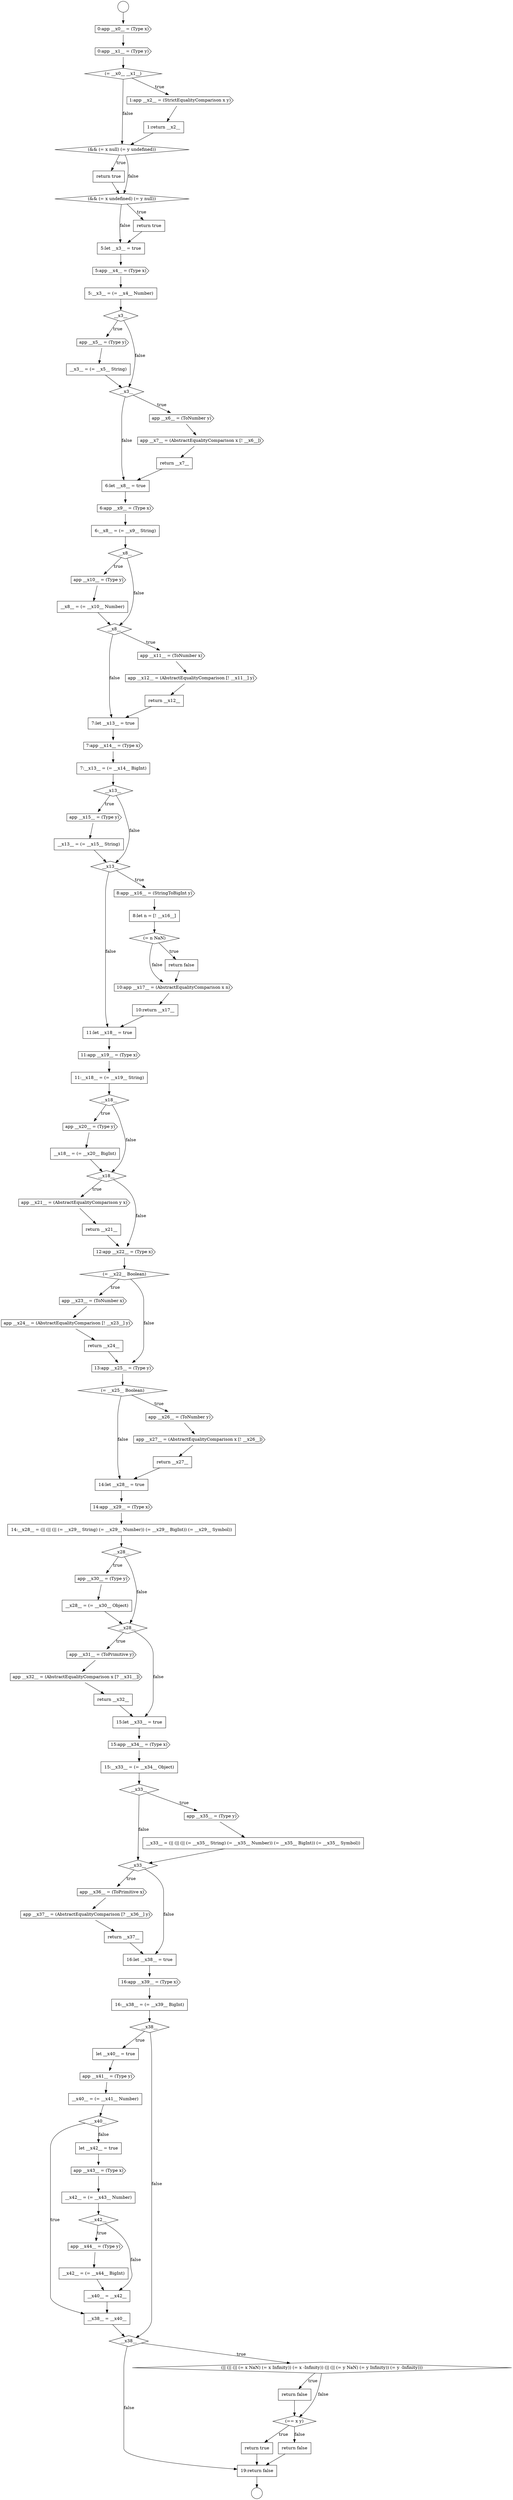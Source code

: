 digraph {
  node942 [shape=none, margin=0, label=<<font color="black">
    <table border="0" cellborder="1" cellspacing="0" cellpadding="10">
      <tr><td align="left">__x3__ = (= __x5__ String)</td></tr>
    </table>
  </font>> color="black" fillcolor="white" style=filled]
  node965 [shape=none, margin=0, label=<<font color="black">
    <table border="0" cellborder="1" cellspacing="0" cellpadding="10">
      <tr><td align="left">8:let n = [! __x16__]</td></tr>
    </table>
  </font>> color="black" fillcolor="white" style=filled]
  node951 [shape=cds, label=<<font color="black">app __x10__ = (Type y)</font>> color="black" fillcolor="white" style=filled]
  node1024 [shape=none, margin=0, label=<<font color="black">
    <table border="0" cellborder="1" cellspacing="0" cellpadding="10">
      <tr><td align="left">__x38__ = __x40__</td></tr>
    </table>
  </font>> color="black" fillcolor="white" style=filled]
  node1031 [shape=none, margin=0, label=<<font color="black">
    <table border="0" cellborder="1" cellspacing="0" cellpadding="10">
      <tr><td align="left">19:return false</td></tr>
    </table>
  </font>> color="black" fillcolor="white" style=filled]
  node962 [shape=none, margin=0, label=<<font color="black">
    <table border="0" cellborder="1" cellspacing="0" cellpadding="10">
      <tr><td align="left">__x13__ = (= __x15__ String)</td></tr>
    </table>
  </font>> color="black" fillcolor="white" style=filled]
  node941 [shape=cds, label=<<font color="black">app __x5__ = (Type y)</font>> color="black" fillcolor="white" style=filled]
  node977 [shape=cds, label=<<font color="black">app __x21__ = (AbstractEqualityComparison y x)</font>> color="black" fillcolor="white" style=filled]
  node1005 [shape=diamond, label=<<font color="black">__x33__</font>> color="black" fillcolor="white" style=filled]
  node994 [shape=none, margin=0, label=<<font color="black">
    <table border="0" cellborder="1" cellspacing="0" cellpadding="10">
      <tr><td align="left">__x28__ = (= __x30__ Object)</td></tr>
    </table>
  </font>> color="black" fillcolor="white" style=filled]
  node945 [shape=cds, label=<<font color="black">app __x7__ = (AbstractEqualityComparison x [! __x6__])</font>> color="black" fillcolor="white" style=filled]
  node930 [shape=diamond, label=<<font color="black">(= __x0__ __x1__)</font>> color="black" fillcolor="white" style=filled]
  node1001 [shape=none, margin=0, label=<<font color="black">
    <table border="0" cellborder="1" cellspacing="0" cellpadding="10">
      <tr><td align="left">15:__x33__ = (= __x34__ Object)</td></tr>
    </table>
  </font>> color="black" fillcolor="white" style=filled]
  node973 [shape=diamond, label=<<font color="black">__x18__</font>> color="black" fillcolor="white" style=filled]
  node934 [shape=none, margin=0, label=<<font color="black">
    <table border="0" cellborder="1" cellspacing="0" cellpadding="10">
      <tr><td align="left">return true</td></tr>
    </table>
  </font>> color="black" fillcolor="white" style=filled]
  node949 [shape=none, margin=0, label=<<font color="black">
    <table border="0" cellborder="1" cellspacing="0" cellpadding="10">
      <tr><td align="left">6:__x8__ = (= __x9__ String)</td></tr>
    </table>
  </font>> color="black" fillcolor="white" style=filled]
  node969 [shape=none, margin=0, label=<<font color="black">
    <table border="0" cellborder="1" cellspacing="0" cellpadding="10">
      <tr><td align="left">10:return __x17__</td></tr>
    </table>
  </font>> color="black" fillcolor="white" style=filled]
  node1013 [shape=none, margin=0, label=<<font color="black">
    <table border="0" cellborder="1" cellspacing="0" cellpadding="10">
      <tr><td align="left">let __x40__ = true</td></tr>
    </table>
  </font>> color="black" fillcolor="white" style=filled]
  node937 [shape=none, margin=0, label=<<font color="black">
    <table border="0" cellborder="1" cellspacing="0" cellpadding="10">
      <tr><td align="left">5:let __x3__ = true</td></tr>
    </table>
  </font>> color="black" fillcolor="white" style=filled]
  node1020 [shape=diamond, label=<<font color="black">__x42__</font>> color="black" fillcolor="white" style=filled]
  node966 [shape=diamond, label=<<font color="black">(= n NaN)</font>> color="black" fillcolor="white" style=filled]
  node981 [shape=cds, label=<<font color="black">app __x23__ = (ToNumber x)</font>> color="black" fillcolor="white" style=filled]
  node956 [shape=none, margin=0, label=<<font color="black">
    <table border="0" cellborder="1" cellspacing="0" cellpadding="10">
      <tr><td align="left">return __x12__</td></tr>
    </table>
  </font>> color="black" fillcolor="white" style=filled]
  node998 [shape=none, margin=0, label=<<font color="black">
    <table border="0" cellborder="1" cellspacing="0" cellpadding="10">
      <tr><td align="left">return __x32__</td></tr>
    </table>
  </font>> color="black" fillcolor="white" style=filled]
  node988 [shape=none, margin=0, label=<<font color="black">
    <table border="0" cellborder="1" cellspacing="0" cellpadding="10">
      <tr><td align="left">return __x27__</td></tr>
    </table>
  </font>> color="black" fillcolor="white" style=filled]
  node957 [shape=none, margin=0, label=<<font color="black">
    <table border="0" cellborder="1" cellspacing="0" cellpadding="10">
      <tr><td align="left">7:let __x13__ = true</td></tr>
    </table>
  </font>> color="black" fillcolor="white" style=filled]
  node1021 [shape=cds, label=<<font color="black">app __x44__ = (Type y)</font>> color="black" fillcolor="white" style=filled]
  node952 [shape=none, margin=0, label=<<font color="black">
    <table border="0" cellborder="1" cellspacing="0" cellpadding="10">
      <tr><td align="left">__x8__ = (= __x10__ Number)</td></tr>
    </table>
  </font>> color="black" fillcolor="white" style=filled]
  node1027 [shape=none, margin=0, label=<<font color="black">
    <table border="0" cellborder="1" cellspacing="0" cellpadding="10">
      <tr><td align="left">return false</td></tr>
    </table>
  </font>> color="black" fillcolor="white" style=filled]
  node974 [shape=cds, label=<<font color="black">app __x20__ = (Type y)</font>> color="black" fillcolor="white" style=filled]
  node1012 [shape=diamond, label=<<font color="black">__x38__</font>> color="black" fillcolor="white" style=filled]
  node948 [shape=cds, label=<<font color="black">6:app __x9__ = (Type x)</font>> color="black" fillcolor="white" style=filled]
  node1017 [shape=none, margin=0, label=<<font color="black">
    <table border="0" cellborder="1" cellspacing="0" cellpadding="10">
      <tr><td align="left">let __x42__ = true</td></tr>
    </table>
  </font>> color="black" fillcolor="white" style=filled]
  node980 [shape=diamond, label=<<font color="black">(= __x22__ Boolean)</font>> color="black" fillcolor="white" style=filled]
  node1006 [shape=cds, label=<<font color="black">app __x36__ = (ToPrimitive x)</font>> color="black" fillcolor="white" style=filled]
  node989 [shape=none, margin=0, label=<<font color="black">
    <table border="0" cellborder="1" cellspacing="0" cellpadding="10">
      <tr><td align="left">14:let __x28__ = true</td></tr>
    </table>
  </font>> color="black" fillcolor="white" style=filled]
  node1028 [shape=diamond, label=<<font color="black">(== x y)</font>> color="black" fillcolor="white" style=filled]
  node933 [shape=diamond, label=<<font color="black">(&amp;&amp; (= x null) (= y undefined))</font>> color="black" fillcolor="white" style=filled]
  node1016 [shape=diamond, label=<<font color="black">__x40__</font>> color="black" fillcolor="white" style=filled]
  node970 [shape=none, margin=0, label=<<font color="black">
    <table border="0" cellborder="1" cellspacing="0" cellpadding="10">
      <tr><td align="left">11:let __x18__ = true</td></tr>
    </table>
  </font>> color="black" fillcolor="white" style=filled]
  node997 [shape=cds, label=<<font color="black">app __x32__ = (AbstractEqualityComparison x [? __x31__])</font>> color="black" fillcolor="white" style=filled]
  node985 [shape=diamond, label=<<font color="black">(= __x25__ Boolean)</font>> color="black" fillcolor="white" style=filled]
  node984 [shape=cds, label=<<font color="black">13:app __x25__ = (Type y)</font>> color="black" fillcolor="white" style=filled]
  node1002 [shape=diamond, label=<<font color="black">__x33__</font>> color="black" fillcolor="white" style=filled]
  node938 [shape=cds, label=<<font color="black">5:app __x4__ = (Type x)</font>> color="black" fillcolor="white" style=filled]
  node1026 [shape=diamond, label=<<font color="black">(|| (|| (|| (= x NaN) (= x Infinity)) (= x -Infinity)) (|| (|| (= y NaN) (= y Infinity)) (= y -Infinity)))</font>> color="black" fillcolor="white" style=filled]
  node953 [shape=diamond, label=<<font color="black">__x8__</font>> color="black" fillcolor="white" style=filled]
  node926 [shape=circle label=" " color="black" fillcolor="white" style=filled]
  node975 [shape=none, margin=0, label=<<font color="black">
    <table border="0" cellborder="1" cellspacing="0" cellpadding="10">
      <tr><td align="left">__x18__ = (= __x20__ BigInt)</td></tr>
    </table>
  </font>> color="black" fillcolor="white" style=filled]
  node1007 [shape=cds, label=<<font color="black">app __x37__ = (AbstractEqualityComparison [? __x36__] y)</font>> color="black" fillcolor="white" style=filled]
  node958 [shape=cds, label=<<font color="black">7:app __x14__ = (Type x)</font>> color="black" fillcolor="white" style=filled]
  node936 [shape=none, margin=0, label=<<font color="black">
    <table border="0" cellborder="1" cellspacing="0" cellpadding="10">
      <tr><td align="left">return true</td></tr>
    </table>
  </font>> color="black" fillcolor="white" style=filled]
  node947 [shape=none, margin=0, label=<<font color="black">
    <table border="0" cellborder="1" cellspacing="0" cellpadding="10">
      <tr><td align="left">6:let __x8__ = true</td></tr>
    </table>
  </font>> color="black" fillcolor="white" style=filled]
  node979 [shape=cds, label=<<font color="black">12:app __x22__ = (Type x)</font>> color="black" fillcolor="white" style=filled]
  node1011 [shape=none, margin=0, label=<<font color="black">
    <table border="0" cellborder="1" cellspacing="0" cellpadding="10">
      <tr><td align="left">16:__x38__ = (= __x39__ BigInt)</td></tr>
    </table>
  </font>> color="black" fillcolor="white" style=filled]
  node990 [shape=cds, label=<<font color="black">14:app __x29__ = (Type x)</font>> color="black" fillcolor="white" style=filled]
  node996 [shape=cds, label=<<font color="black">app __x31__ = (ToPrimitive y)</font>> color="black" fillcolor="white" style=filled]
  node1029 [shape=none, margin=0, label=<<font color="black">
    <table border="0" cellborder="1" cellspacing="0" cellpadding="10">
      <tr><td align="left">return true</td></tr>
    </table>
  </font>> color="black" fillcolor="white" style=filled]
  node964 [shape=cds, label=<<font color="black">8:app __x16__ = (StringToBigInt y)</font>> color="black" fillcolor="white" style=filled]
  node932 [shape=none, margin=0, label=<<font color="black">
    <table border="0" cellborder="1" cellspacing="0" cellpadding="10">
      <tr><td align="left">1:return __x2__</td></tr>
    </table>
  </font>> color="black" fillcolor="white" style=filled]
  node943 [shape=diamond, label=<<font color="black">__x3__</font>> color="black" fillcolor="white" style=filled]
  node1022 [shape=none, margin=0, label=<<font color="black">
    <table border="0" cellborder="1" cellspacing="0" cellpadding="10">
      <tr><td align="left">__x42__ = (= __x44__ BigInt)</td></tr>
    </table>
  </font>> color="black" fillcolor="white" style=filled]
  node983 [shape=none, margin=0, label=<<font color="black">
    <table border="0" cellborder="1" cellspacing="0" cellpadding="10">
      <tr><td align="left">return __x24__</td></tr>
    </table>
  </font>> color="black" fillcolor="white" style=filled]
  node959 [shape=none, margin=0, label=<<font color="black">
    <table border="0" cellborder="1" cellspacing="0" cellpadding="10">
      <tr><td align="left">7:__x13__ = (= __x14__ BigInt)</td></tr>
    </table>
  </font>> color="black" fillcolor="white" style=filled]
  node1015 [shape=none, margin=0, label=<<font color="black">
    <table border="0" cellborder="1" cellspacing="0" cellpadding="10">
      <tr><td align="left">__x40__ = (= __x41__ Number)</td></tr>
    </table>
  </font>> color="black" fillcolor="white" style=filled]
  node986 [shape=cds, label=<<font color="black">app __x26__ = (ToNumber y)</font>> color="black" fillcolor="white" style=filled]
  node1000 [shape=cds, label=<<font color="black">15:app __x34__ = (Type x)</font>> color="black" fillcolor="white" style=filled]
  node944 [shape=cds, label=<<font color="black">app __x6__ = (ToNumber y)</font>> color="black" fillcolor="white" style=filled]
  node927 [shape=circle label=" " color="black" fillcolor="white" style=filled]
  node939 [shape=none, margin=0, label=<<font color="black">
    <table border="0" cellborder="1" cellspacing="0" cellpadding="10">
      <tr><td align="left">5:__x3__ = (= __x4__ Number)</td></tr>
    </table>
  </font>> color="black" fillcolor="white" style=filled]
  node1018 [shape=cds, label=<<font color="black">app __x43__ = (Type x)</font>> color="black" fillcolor="white" style=filled]
  node968 [shape=cds, label=<<font color="black">10:app __x17__ = (AbstractEqualityComparison x n)</font>> color="black" fillcolor="white" style=filled]
  node1003 [shape=cds, label=<<font color="black">app __x35__ = (Type y)</font>> color="black" fillcolor="white" style=filled]
  node1025 [shape=diamond, label=<<font color="black">__x38__</font>> color="black" fillcolor="white" style=filled]
  node971 [shape=cds, label=<<font color="black">11:app __x19__ = (Type x)</font>> color="black" fillcolor="white" style=filled]
  node954 [shape=cds, label=<<font color="black">app __x11__ = (ToNumber x)</font>> color="black" fillcolor="white" style=filled]
  node993 [shape=cds, label=<<font color="black">app __x30__ = (Type y)</font>> color="black" fillcolor="white" style=filled]
  node1023 [shape=none, margin=0, label=<<font color="black">
    <table border="0" cellborder="1" cellspacing="0" cellpadding="10">
      <tr><td align="left">__x40__ = __x42__</td></tr>
    </table>
  </font>> color="black" fillcolor="white" style=filled]
  node978 [shape=none, margin=0, label=<<font color="black">
    <table border="0" cellborder="1" cellspacing="0" cellpadding="10">
      <tr><td align="left">return __x21__</td></tr>
    </table>
  </font>> color="black" fillcolor="white" style=filled]
  node1008 [shape=none, margin=0, label=<<font color="black">
    <table border="0" cellborder="1" cellspacing="0" cellpadding="10">
      <tr><td align="left">return __x37__</td></tr>
    </table>
  </font>> color="black" fillcolor="white" style=filled]
  node991 [shape=none, margin=0, label=<<font color="black">
    <table border="0" cellborder="1" cellspacing="0" cellpadding="10">
      <tr><td align="left">14:__x28__ = (|| (|| (|| (= __x29__ String) (= __x29__ Number)) (= __x29__ BigInt)) (= __x29__ Symbol))</td></tr>
    </table>
  </font>> color="black" fillcolor="white" style=filled]
  node931 [shape=cds, label=<<font color="black">1:app __x2__ = (StrictEqualityComparison x y)</font>> color="black" fillcolor="white" style=filled]
  node976 [shape=diamond, label=<<font color="black">__x18__</font>> color="black" fillcolor="white" style=filled]
  node1010 [shape=cds, label=<<font color="black">16:app __x39__ = (Type x)</font>> color="black" fillcolor="white" style=filled]
  node961 [shape=cds, label=<<font color="black">app __x15__ = (Type y)</font>> color="black" fillcolor="white" style=filled]
  node963 [shape=diamond, label=<<font color="black">__x13__</font>> color="black" fillcolor="white" style=filled]
  node946 [shape=none, margin=0, label=<<font color="black">
    <table border="0" cellborder="1" cellspacing="0" cellpadding="10">
      <tr><td align="left">return __x7__</td></tr>
    </table>
  </font>> color="black" fillcolor="white" style=filled]
  node995 [shape=diamond, label=<<font color="black">__x28__</font>> color="black" fillcolor="white" style=filled]
  node1030 [shape=none, margin=0, label=<<font color="black">
    <table border="0" cellborder="1" cellspacing="0" cellpadding="10">
      <tr><td align="left">return false</td></tr>
    </table>
  </font>> color="black" fillcolor="white" style=filled]
  node929 [shape=cds, label=<<font color="black">0:app __x1__ = (Type y)</font>> color="black" fillcolor="white" style=filled]
  node999 [shape=none, margin=0, label=<<font color="black">
    <table border="0" cellborder="1" cellspacing="0" cellpadding="10">
      <tr><td align="left">15:let __x33__ = true</td></tr>
    </table>
  </font>> color="black" fillcolor="white" style=filled]
  node967 [shape=none, margin=0, label=<<font color="black">
    <table border="0" cellborder="1" cellspacing="0" cellpadding="10">
      <tr><td align="left">return false</td></tr>
    </table>
  </font>> color="black" fillcolor="white" style=filled]
  node950 [shape=diamond, label=<<font color="black">__x8__</font>> color="black" fillcolor="white" style=filled]
  node960 [shape=diamond, label=<<font color="black">__x13__</font>> color="black" fillcolor="white" style=filled]
  node955 [shape=cds, label=<<font color="black">app __x12__ = (AbstractEqualityComparison [! __x11__] y)</font>> color="black" fillcolor="white" style=filled]
  node928 [shape=cds, label=<<font color="black">0:app __x0__ = (Type x)</font>> color="black" fillcolor="white" style=filled]
  node987 [shape=cds, label=<<font color="black">app __x27__ = (AbstractEqualityComparison x [! __x26__])</font>> color="black" fillcolor="white" style=filled]
  node1019 [shape=none, margin=0, label=<<font color="black">
    <table border="0" cellborder="1" cellspacing="0" cellpadding="10">
      <tr><td align="left">__x42__ = (= __x43__ Number)</td></tr>
    </table>
  </font>> color="black" fillcolor="white" style=filled]
  node992 [shape=diamond, label=<<font color="black">__x28__</font>> color="black" fillcolor="white" style=filled]
  node982 [shape=cds, label=<<font color="black">app __x24__ = (AbstractEqualityComparison [! __x23__] y)</font>> color="black" fillcolor="white" style=filled]
  node1004 [shape=none, margin=0, label=<<font color="black">
    <table border="0" cellborder="1" cellspacing="0" cellpadding="10">
      <tr><td align="left">__x33__ = (|| (|| (|| (= __x35__ String) (= __x35__ Number)) (= __x35__ BigInt)) (= __x35__ Symbol))</td></tr>
    </table>
  </font>> color="black" fillcolor="white" style=filled]
  node940 [shape=diamond, label=<<font color="black">__x3__</font>> color="black" fillcolor="white" style=filled]
  node935 [shape=diamond, label=<<font color="black">(&amp;&amp; (= x undefined) (= y null))</font>> color="black" fillcolor="white" style=filled]
  node1009 [shape=none, margin=0, label=<<font color="black">
    <table border="0" cellborder="1" cellspacing="0" cellpadding="10">
      <tr><td align="left">16:let __x38__ = true</td></tr>
    </table>
  </font>> color="black" fillcolor="white" style=filled]
  node1014 [shape=cds, label=<<font color="black">app __x41__ = (Type y)</font>> color="black" fillcolor="white" style=filled]
  node972 [shape=none, margin=0, label=<<font color="black">
    <table border="0" cellborder="1" cellspacing="0" cellpadding="10">
      <tr><td align="left">11:__x18__ = (= __x19__ String)</td></tr>
    </table>
  </font>> color="black" fillcolor="white" style=filled]
  node1015 -> node1016 [ color="black"]
  node1006 -> node1007 [ color="black"]
  node994 -> node995 [ color="black"]
  node1023 -> node1024 [ color="black"]
  node1004 -> node1005 [ color="black"]
  node932 -> node933 [ color="black"]
  node1003 -> node1004 [ color="black"]
  node982 -> node983 [ color="black"]
  node949 -> node950 [ color="black"]
  node950 -> node951 [label=<<font color="black">true</font>> color="black"]
  node950 -> node953 [label=<<font color="black">false</font>> color="black"]
  node1019 -> node1020 [ color="black"]
  node958 -> node959 [ color="black"]
  node970 -> node971 [ color="black"]
  node992 -> node993 [label=<<font color="black">true</font>> color="black"]
  node992 -> node995 [label=<<font color="black">false</font>> color="black"]
  node948 -> node949 [ color="black"]
  node955 -> node956 [ color="black"]
  node974 -> node975 [ color="black"]
  node993 -> node994 [ color="black"]
  node946 -> node947 [ color="black"]
  node1026 -> node1027 [label=<<font color="black">true</font>> color="black"]
  node1026 -> node1028 [label=<<font color="black">false</font>> color="black"]
  node1030 -> node1031 [ color="black"]
  node1024 -> node1025 [ color="black"]
  node998 -> node999 [ color="black"]
  node1001 -> node1002 [ color="black"]
  node1029 -> node1031 [ color="black"]
  node957 -> node958 [ color="black"]
  node971 -> node972 [ color="black"]
  node985 -> node986 [label=<<font color="black">true</font>> color="black"]
  node985 -> node989 [label=<<font color="black">false</font>> color="black"]
  node963 -> node964 [label=<<font color="black">true</font>> color="black"]
  node963 -> node970 [label=<<font color="black">false</font>> color="black"]
  node959 -> node960 [ color="black"]
  node939 -> node940 [ color="black"]
  node943 -> node944 [label=<<font color="black">true</font>> color="black"]
  node943 -> node947 [label=<<font color="black">false</font>> color="black"]
  node975 -> node976 [ color="black"]
  node1018 -> node1019 [ color="black"]
  node951 -> node952 [ color="black"]
  node942 -> node943 [ color="black"]
  node960 -> node961 [label=<<font color="black">true</font>> color="black"]
  node960 -> node963 [label=<<font color="black">false</font>> color="black"]
  node990 -> node991 [ color="black"]
  node976 -> node977 [label=<<font color="black">true</font>> color="black"]
  node976 -> node979 [label=<<font color="black">false</font>> color="black"]
  node952 -> node953 [ color="black"]
  node936 -> node937 [ color="black"]
  node961 -> node962 [ color="black"]
  node1007 -> node1008 [ color="black"]
  node926 -> node928 [ color="black"]
  node1020 -> node1021 [label=<<font color="black">true</font>> color="black"]
  node1020 -> node1023 [label=<<font color="black">false</font>> color="black"]
  node1014 -> node1015 [ color="black"]
  node1009 -> node1010 [ color="black"]
  node991 -> node992 [ color="black"]
  node999 -> node1000 [ color="black"]
  node964 -> node965 [ color="black"]
  node935 -> node936 [label=<<font color="black">true</font>> color="black"]
  node935 -> node937 [label=<<font color="black">false</font>> color="black"]
  node944 -> node945 [ color="black"]
  node969 -> node970 [ color="black"]
  node996 -> node997 [ color="black"]
  node1025 -> node1026 [label=<<font color="black">true</font>> color="black"]
  node1025 -> node1031 [label=<<font color="black">false</font>> color="black"]
  node980 -> node981 [label=<<font color="black">true</font>> color="black"]
  node980 -> node984 [label=<<font color="black">false</font>> color="black"]
  node984 -> node985 [ color="black"]
  node965 -> node966 [ color="black"]
  node1028 -> node1029 [label=<<font color="black">true</font>> color="black"]
  node1028 -> node1030 [label=<<font color="black">false</font>> color="black"]
  node929 -> node930 [ color="black"]
  node966 -> node967 [label=<<font color="black">true</font>> color="black"]
  node966 -> node968 [label=<<font color="black">false</font>> color="black"]
  node1027 -> node1028 [ color="black"]
  node968 -> node969 [ color="black"]
  node937 -> node938 [ color="black"]
  node928 -> node929 [ color="black"]
  node1021 -> node1022 [ color="black"]
  node930 -> node931 [label=<<font color="black">true</font>> color="black"]
  node930 -> node933 [label=<<font color="black">false</font>> color="black"]
  node953 -> node954 [label=<<font color="black">true</font>> color="black"]
  node953 -> node957 [label=<<font color="black">false</font>> color="black"]
  node1031 -> node927 [ color="black"]
  node983 -> node984 [ color="black"]
  node1013 -> node1014 [ color="black"]
  node940 -> node941 [label=<<font color="black">true</font>> color="black"]
  node940 -> node943 [label=<<font color="black">false</font>> color="black"]
  node977 -> node978 [ color="black"]
  node933 -> node934 [label=<<font color="black">true</font>> color="black"]
  node933 -> node935 [label=<<font color="black">false</font>> color="black"]
  node995 -> node996 [label=<<font color="black">true</font>> color="black"]
  node995 -> node999 [label=<<font color="black">false</font>> color="black"]
  node1005 -> node1006 [label=<<font color="black">true</font>> color="black"]
  node1005 -> node1009 [label=<<font color="black">false</font>> color="black"]
  node978 -> node979 [ color="black"]
  node986 -> node987 [ color="black"]
  node1022 -> node1023 [ color="black"]
  node981 -> node982 [ color="black"]
  node962 -> node963 [ color="black"]
  node988 -> node989 [ color="black"]
  node1017 -> node1018 [ color="black"]
  node954 -> node955 [ color="black"]
  node1002 -> node1003 [label=<<font color="black">true</font>> color="black"]
  node1002 -> node1005 [label=<<font color="black">false</font>> color="black"]
  node1000 -> node1001 [ color="black"]
  node1008 -> node1009 [ color="black"]
  node945 -> node946 [ color="black"]
  node931 -> node932 [ color="black"]
  node987 -> node988 [ color="black"]
  node934 -> node935 [ color="black"]
  node979 -> node980 [ color="black"]
  node973 -> node974 [label=<<font color="black">true</font>> color="black"]
  node973 -> node976 [label=<<font color="black">false</font>> color="black"]
  node941 -> node942 [ color="black"]
  node997 -> node998 [ color="black"]
  node1012 -> node1013 [label=<<font color="black">true</font>> color="black"]
  node1012 -> node1025 [label=<<font color="black">false</font>> color="black"]
  node956 -> node957 [ color="black"]
  node1010 -> node1011 [ color="black"]
  node938 -> node939 [ color="black"]
  node972 -> node973 [ color="black"]
  node967 -> node968 [ color="black"]
  node947 -> node948 [ color="black"]
  node1011 -> node1012 [ color="black"]
  node1016 -> node1024 [label=<<font color="black">true</font>> color="black"]
  node1016 -> node1017 [label=<<font color="black">false</font>> color="black"]
  node989 -> node990 [ color="black"]
}
